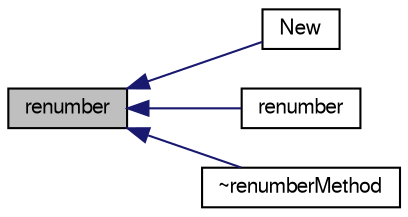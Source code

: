 digraph "renumber"
{
  bgcolor="transparent";
  edge [fontname="FreeSans",fontsize="10",labelfontname="FreeSans",labelfontsize="10"];
  node [fontname="FreeSans",fontsize="10",shape=record];
  rankdir="LR";
  Node315 [label="renumber",height=0.2,width=0.4,color="black", fillcolor="grey75", style="filled", fontcolor="black"];
  Node315 -> Node316 [dir="back",color="midnightblue",fontsize="10",style="solid",fontname="FreeSans"];
  Node316 [label="New",height=0.2,width=0.4,color="black",URL="$a29214.html#a7b05e6a68d9a4a09bd1b48d46d1c456a",tooltip="Return a reference to the selected renumbering method. "];
  Node315 -> Node317 [dir="back",color="midnightblue",fontsize="10",style="solid",fontname="FreeSans"];
  Node317 [label="renumber",height=0.2,width=0.4,color="black",URL="$a29214.html#a843e2f91d0a46d72aba74cdb3be2930a",tooltip="Return the order in which cells need to be visited, i.e. "];
  Node315 -> Node318 [dir="back",color="midnightblue",fontsize="10",style="solid",fontname="FreeSans"];
  Node318 [label="~renumberMethod",height=0.2,width=0.4,color="black",URL="$a29214.html#a0413dc6d4dfbe511a56107e205410855",tooltip="Destructor. "];
}
